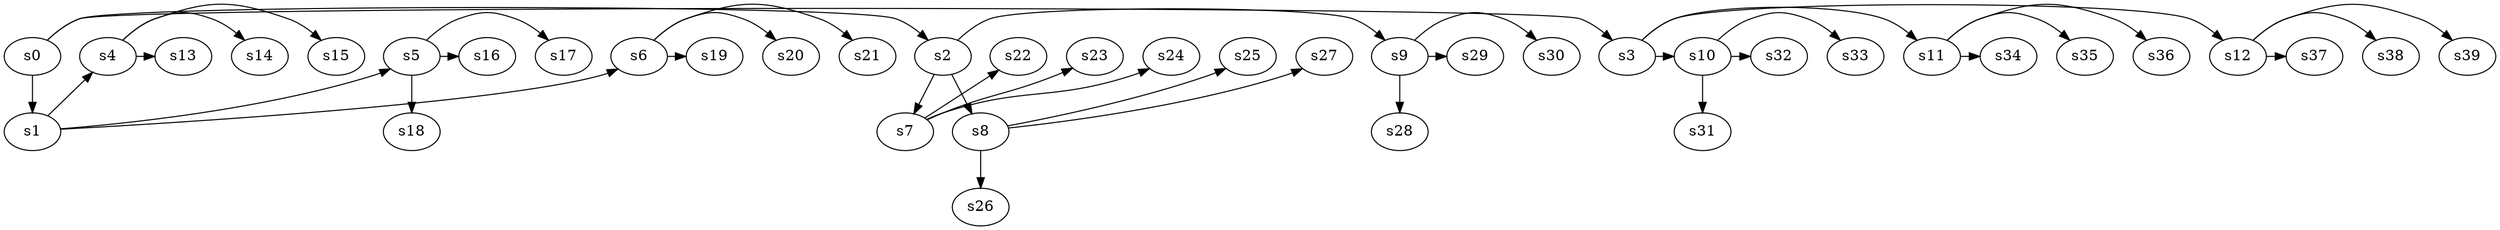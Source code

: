 digraph game_0243_branch_4_3 {
    s0 [name="s0", player=1];
    s1 [name="s1", player=1];
    s2 [name="s2", player=1];
    s3 [name="s3", player=0];
    s4 [name="s4", player=0];
    s5 [name="s5", player=0];
    s6 [name="s6", player=1];
    s7 [name="s7", player=0];
    s8 [name="s8", player=1];
    s9 [name="s9", player=1, target=1];
    s10 [name="s10", player=0, target=1];
    s11 [name="s11", player=0, target=1];
    s12 [name="s12", player=1];
    s13 [name="s13", player=0];
    s14 [name="s14", player=0];
    s15 [name="s15", player=1, target=1];
    s16 [name="s16", player=1, target=1];
    s17 [name="s17", player=1];
    s18 [name="s18", player=0];
    s19 [name="s19", player=1];
    s20 [name="s20", player=1];
    s21 [name="s21", player=1];
    s22 [name="s22", player=0];
    s23 [name="s23", player=0, target=1];
    s24 [name="s24", player=1, target=1];
    s25 [name="s25", player=1, target=1];
    s26 [name="s26", player=0];
    s27 [name="s27", player=0, target=1];
    s28 [name="s28", player=0, target=1];
    s29 [name="s29", player=0, target=1];
    s30 [name="s30", player=1, target=1];
    s31 [name="s31", player=1, target=1];
    s32 [name="s32", player=0, target=1];
    s33 [name="s33", player=1, target=1];
    s34 [name="s34", player=1];
    s35 [name="s35", player=1];
    s36 [name="s36", player=0, target=1];
    s37 [name="s37", player=1, target=1];
    s38 [name="s38", player=1];
    s39 [name="s39", player=1];

    s0 -> s1;
    s0 -> s2 [constraint="time % 3 == 0"];
    s0 -> s3 [constraint="time == 0 || time == 3 || time == 8"];
    s1 -> s4 [constraint="time == 4 || time == 5"];
    s1 -> s5 [constraint="!(time % 4 == 0)"];
    s1 -> s6 [constraint="time % 6 == 4"];
    s2 -> s7;
    s2 -> s8;
    s2 -> s9 [constraint="time == 3 || time == 6 || time == 11"];
    s3 -> s10 [constraint="time == 8 || time == 9 || time == 10 || time == 11"];
    s3 -> s11 [constraint="time % 2 == 0 || time % 2 == 1"];
    s3 -> s12 [constraint="time == 0 || time == 1 || time == 2"];
    s4 -> s13 [constraint="time % 3 == 0"];
    s4 -> s14 [constraint="time == 2 || time == 8"];
    s4 -> s15 [constraint="!(time % 4 == 0)"];
    s5 -> s16 [constraint="time == 3 || time == 8"];
    s5 -> s17 [constraint="time % 2 == 0 || time % 3 == 1"];
    s5 -> s18;
    s6 -> s19 [constraint="time % 6 == 2"];
    s6 -> s20 [constraint="time == 1 || time == 6 || time == 9 || time == 14"];
    s6 -> s21 [constraint="time % 5 == 0"];
    s7 -> s22 [constraint="time % 4 == 0 || time % 4 == 1"];
    s7 -> s23 [constraint="!(time % 5 == 0)"];
    s7 -> s24 [constraint="time == 5"];
    s8 -> s25 [constraint="!(time % 3 == 0)"];
    s8 -> s26;
    s8 -> s27 [constraint="time == 3"];
    s9 -> s28;
    s9 -> s29 [constraint="time % 5 == 0"];
    s9 -> s30 [constraint="time % 6 == 2"];
    s10 -> s31;
    s10 -> s32 [constraint="time % 6 == 0"];
    s10 -> s33 [constraint="!(time % 4 == 0)"];
    s11 -> s34 [constraint="time == 7 || time == 9"];
    s11 -> s35 [constraint="time % 5 == 3"];
    s11 -> s36 [constraint="time == 13"];
    s12 -> s37 [constraint="!(time % 4 == 0)"];
    s12 -> s38 [constraint="time == 9 || time == 10"];
    s12 -> s39 [constraint="time == 7"];
}
